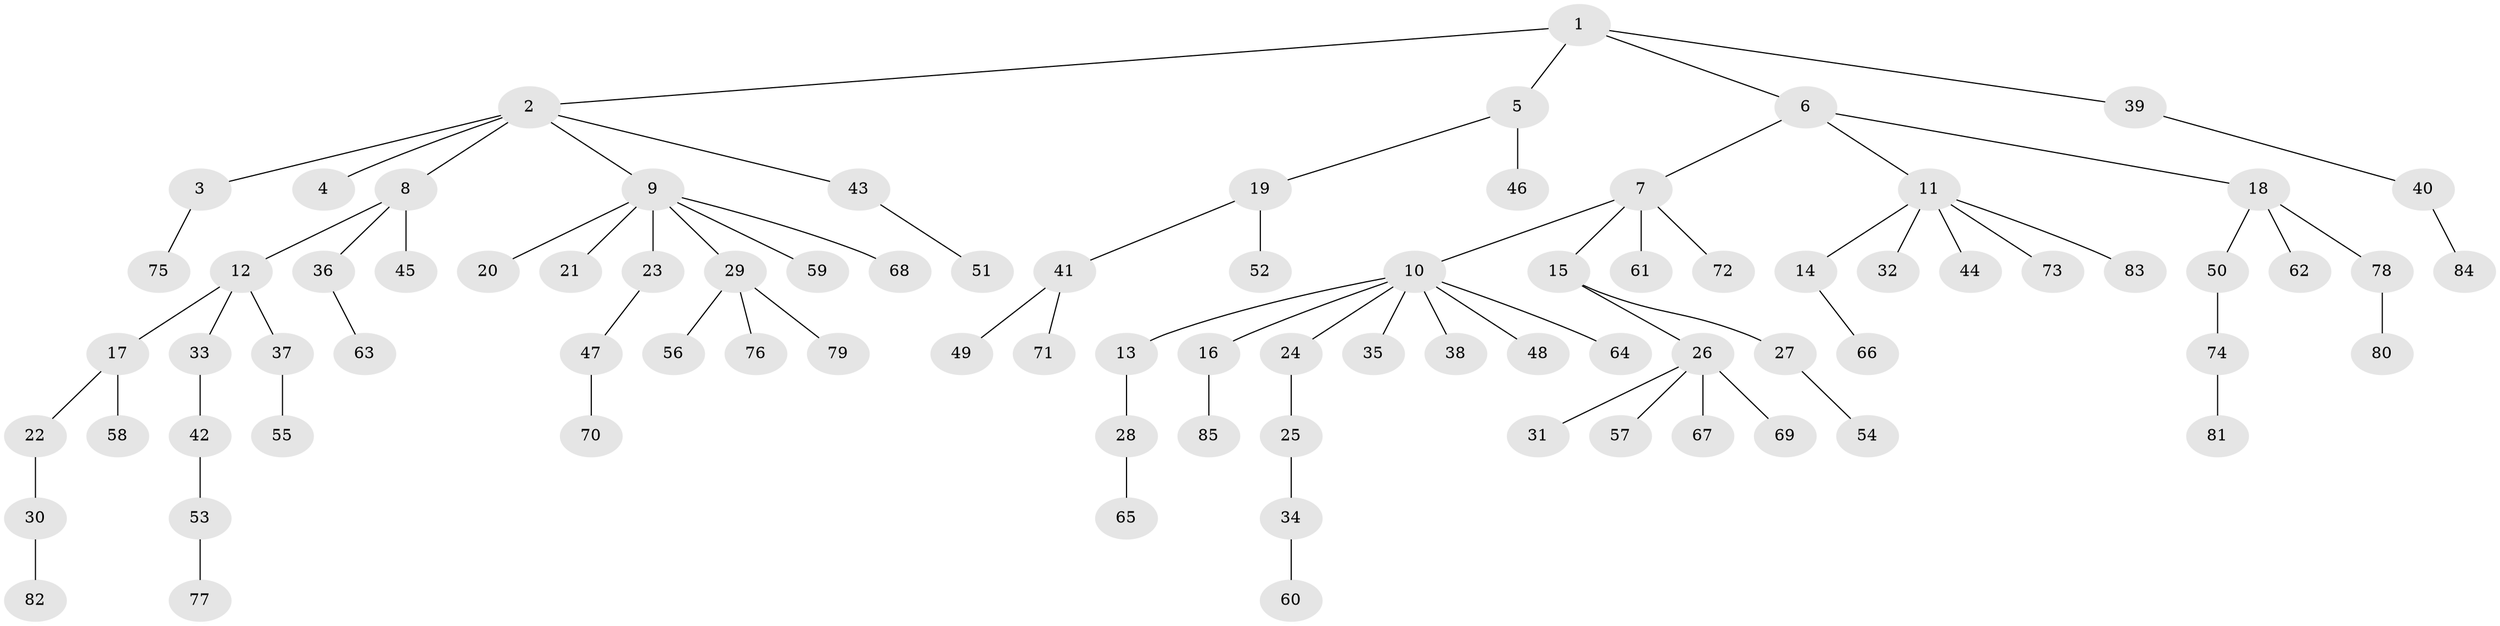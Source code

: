 // coarse degree distribution, {4: 0.11764705882352941, 1: 0.4411764705882353, 2: 0.29411764705882354, 3: 0.14705882352941177}
// Generated by graph-tools (version 1.1) at 2025/51/03/04/25 22:51:50]
// undirected, 85 vertices, 84 edges
graph export_dot {
  node [color=gray90,style=filled];
  1;
  2;
  3;
  4;
  5;
  6;
  7;
  8;
  9;
  10;
  11;
  12;
  13;
  14;
  15;
  16;
  17;
  18;
  19;
  20;
  21;
  22;
  23;
  24;
  25;
  26;
  27;
  28;
  29;
  30;
  31;
  32;
  33;
  34;
  35;
  36;
  37;
  38;
  39;
  40;
  41;
  42;
  43;
  44;
  45;
  46;
  47;
  48;
  49;
  50;
  51;
  52;
  53;
  54;
  55;
  56;
  57;
  58;
  59;
  60;
  61;
  62;
  63;
  64;
  65;
  66;
  67;
  68;
  69;
  70;
  71;
  72;
  73;
  74;
  75;
  76;
  77;
  78;
  79;
  80;
  81;
  82;
  83;
  84;
  85;
  1 -- 2;
  1 -- 5;
  1 -- 6;
  1 -- 39;
  2 -- 3;
  2 -- 4;
  2 -- 8;
  2 -- 9;
  2 -- 43;
  3 -- 75;
  5 -- 19;
  5 -- 46;
  6 -- 7;
  6 -- 11;
  6 -- 18;
  7 -- 10;
  7 -- 15;
  7 -- 61;
  7 -- 72;
  8 -- 12;
  8 -- 36;
  8 -- 45;
  9 -- 20;
  9 -- 21;
  9 -- 23;
  9 -- 29;
  9 -- 59;
  9 -- 68;
  10 -- 13;
  10 -- 16;
  10 -- 24;
  10 -- 35;
  10 -- 38;
  10 -- 48;
  10 -- 64;
  11 -- 14;
  11 -- 32;
  11 -- 44;
  11 -- 73;
  11 -- 83;
  12 -- 17;
  12 -- 33;
  12 -- 37;
  13 -- 28;
  14 -- 66;
  15 -- 26;
  15 -- 27;
  16 -- 85;
  17 -- 22;
  17 -- 58;
  18 -- 50;
  18 -- 62;
  18 -- 78;
  19 -- 41;
  19 -- 52;
  22 -- 30;
  23 -- 47;
  24 -- 25;
  25 -- 34;
  26 -- 31;
  26 -- 57;
  26 -- 67;
  26 -- 69;
  27 -- 54;
  28 -- 65;
  29 -- 56;
  29 -- 76;
  29 -- 79;
  30 -- 82;
  33 -- 42;
  34 -- 60;
  36 -- 63;
  37 -- 55;
  39 -- 40;
  40 -- 84;
  41 -- 49;
  41 -- 71;
  42 -- 53;
  43 -- 51;
  47 -- 70;
  50 -- 74;
  53 -- 77;
  74 -- 81;
  78 -- 80;
}
